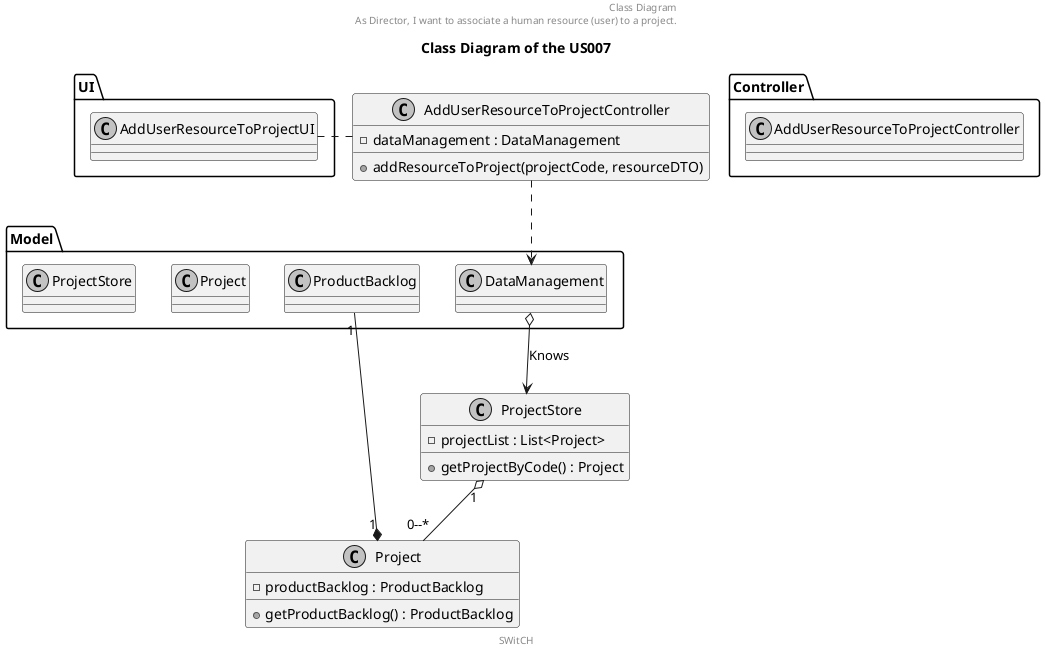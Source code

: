 @startuml
'https://plantuml.com/class-diagram

skinparam monochrome true

title Class Diagram of the US007
center header
Class Diagram
As Director, I want to associate a human resource (user) to a project.
endheader
center footer SWitCH

package UI{
    class AddUserResourceToProjectUI
}

package Controller{
    class AddUserResourceToProjectController
}

package Model{
    class DataManagement
    class Project
    class ProjectStore
    class ProductBacklog
}

class ProjectStore{
- projectList : List<Project>
+ getProjectByCode() : Project
}

class Project{
- productBacklog : ProductBacklog
+ getProductBacklog() : ProductBacklog
}

class AddUserResourceToProjectController{
- dataManagement : DataManagement
+ addResourceToProject(projectCode, resourceDTO)
}

AddUserResourceToProjectUI .r. AddUserResourceToProjectController
AddUserResourceToProjectController ..> DataManagement
DataManagement o-->  ProjectStore : Knows
ProjectStore "1" o-- "0--*" Project
Project "1" *-r- "1" ProductBacklog

@enduml